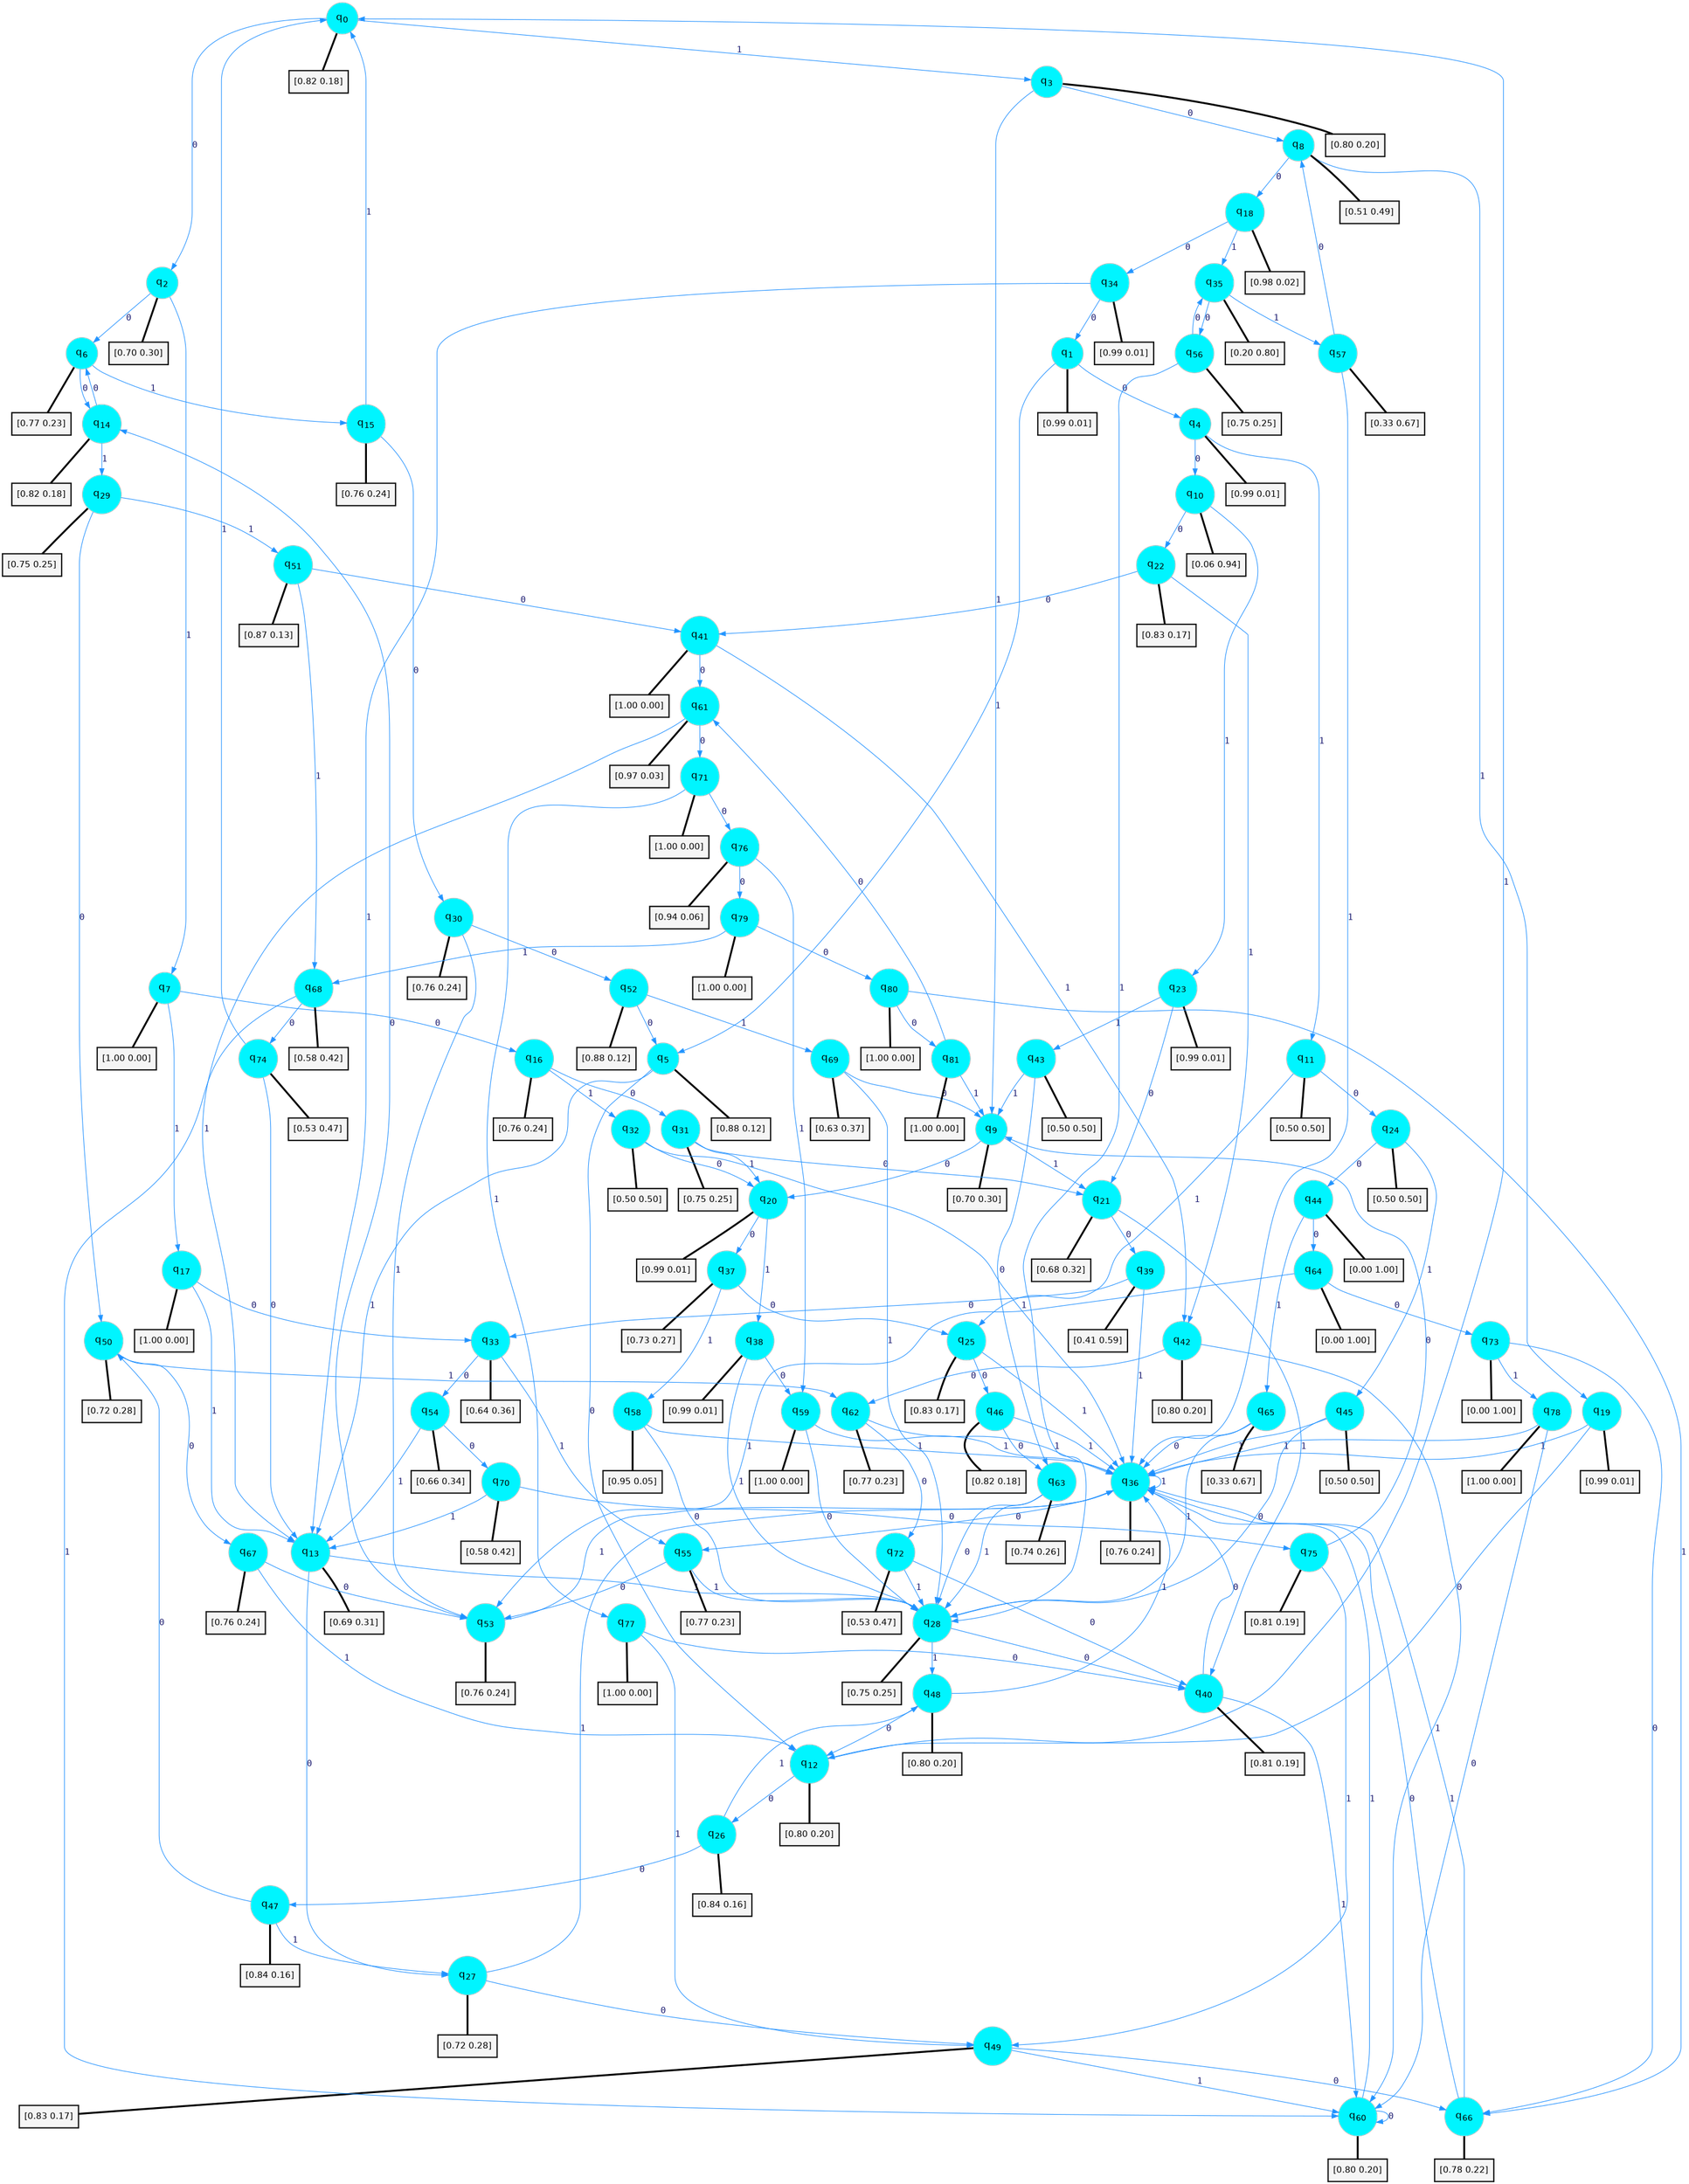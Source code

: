 digraph G {
graph [
bgcolor=transparent, dpi=300, rankdir=TD, size="40,25"];
node [
color=gray, fillcolor=turquoise1, fontcolor=black, fontname=Helvetica, fontsize=16, fontweight=bold, shape=circle, style=filled];
edge [
arrowsize=1, color=dodgerblue1, fontcolor=midnightblue, fontname=courier, fontweight=bold, penwidth=1, style=solid, weight=20];
0[label=<q<SUB>0</SUB>>];
1[label=<q<SUB>1</SUB>>];
2[label=<q<SUB>2</SUB>>];
3[label=<q<SUB>3</SUB>>];
4[label=<q<SUB>4</SUB>>];
5[label=<q<SUB>5</SUB>>];
6[label=<q<SUB>6</SUB>>];
7[label=<q<SUB>7</SUB>>];
8[label=<q<SUB>8</SUB>>];
9[label=<q<SUB>9</SUB>>];
10[label=<q<SUB>10</SUB>>];
11[label=<q<SUB>11</SUB>>];
12[label=<q<SUB>12</SUB>>];
13[label=<q<SUB>13</SUB>>];
14[label=<q<SUB>14</SUB>>];
15[label=<q<SUB>15</SUB>>];
16[label=<q<SUB>16</SUB>>];
17[label=<q<SUB>17</SUB>>];
18[label=<q<SUB>18</SUB>>];
19[label=<q<SUB>19</SUB>>];
20[label=<q<SUB>20</SUB>>];
21[label=<q<SUB>21</SUB>>];
22[label=<q<SUB>22</SUB>>];
23[label=<q<SUB>23</SUB>>];
24[label=<q<SUB>24</SUB>>];
25[label=<q<SUB>25</SUB>>];
26[label=<q<SUB>26</SUB>>];
27[label=<q<SUB>27</SUB>>];
28[label=<q<SUB>28</SUB>>];
29[label=<q<SUB>29</SUB>>];
30[label=<q<SUB>30</SUB>>];
31[label=<q<SUB>31</SUB>>];
32[label=<q<SUB>32</SUB>>];
33[label=<q<SUB>33</SUB>>];
34[label=<q<SUB>34</SUB>>];
35[label=<q<SUB>35</SUB>>];
36[label=<q<SUB>36</SUB>>];
37[label=<q<SUB>37</SUB>>];
38[label=<q<SUB>38</SUB>>];
39[label=<q<SUB>39</SUB>>];
40[label=<q<SUB>40</SUB>>];
41[label=<q<SUB>41</SUB>>];
42[label=<q<SUB>42</SUB>>];
43[label=<q<SUB>43</SUB>>];
44[label=<q<SUB>44</SUB>>];
45[label=<q<SUB>45</SUB>>];
46[label=<q<SUB>46</SUB>>];
47[label=<q<SUB>47</SUB>>];
48[label=<q<SUB>48</SUB>>];
49[label=<q<SUB>49</SUB>>];
50[label=<q<SUB>50</SUB>>];
51[label=<q<SUB>51</SUB>>];
52[label=<q<SUB>52</SUB>>];
53[label=<q<SUB>53</SUB>>];
54[label=<q<SUB>54</SUB>>];
55[label=<q<SUB>55</SUB>>];
56[label=<q<SUB>56</SUB>>];
57[label=<q<SUB>57</SUB>>];
58[label=<q<SUB>58</SUB>>];
59[label=<q<SUB>59</SUB>>];
60[label=<q<SUB>60</SUB>>];
61[label=<q<SUB>61</SUB>>];
62[label=<q<SUB>62</SUB>>];
63[label=<q<SUB>63</SUB>>];
64[label=<q<SUB>64</SUB>>];
65[label=<q<SUB>65</SUB>>];
66[label=<q<SUB>66</SUB>>];
67[label=<q<SUB>67</SUB>>];
68[label=<q<SUB>68</SUB>>];
69[label=<q<SUB>69</SUB>>];
70[label=<q<SUB>70</SUB>>];
71[label=<q<SUB>71</SUB>>];
72[label=<q<SUB>72</SUB>>];
73[label=<q<SUB>73</SUB>>];
74[label=<q<SUB>74</SUB>>];
75[label=<q<SUB>75</SUB>>];
76[label=<q<SUB>76</SUB>>];
77[label=<q<SUB>77</SUB>>];
78[label=<q<SUB>78</SUB>>];
79[label=<q<SUB>79</SUB>>];
80[label=<q<SUB>80</SUB>>];
81[label=<q<SUB>81</SUB>>];
82[label="[0.82 0.18]", shape=box,fontcolor=black, fontname=Helvetica, fontsize=14, penwidth=2, fillcolor=whitesmoke,color=black];
83[label="[0.99 0.01]", shape=box,fontcolor=black, fontname=Helvetica, fontsize=14, penwidth=2, fillcolor=whitesmoke,color=black];
84[label="[0.70 0.30]", shape=box,fontcolor=black, fontname=Helvetica, fontsize=14, penwidth=2, fillcolor=whitesmoke,color=black];
85[label="[0.80 0.20]", shape=box,fontcolor=black, fontname=Helvetica, fontsize=14, penwidth=2, fillcolor=whitesmoke,color=black];
86[label="[0.99 0.01]", shape=box,fontcolor=black, fontname=Helvetica, fontsize=14, penwidth=2, fillcolor=whitesmoke,color=black];
87[label="[0.88 0.12]", shape=box,fontcolor=black, fontname=Helvetica, fontsize=14, penwidth=2, fillcolor=whitesmoke,color=black];
88[label="[0.77 0.23]", shape=box,fontcolor=black, fontname=Helvetica, fontsize=14, penwidth=2, fillcolor=whitesmoke,color=black];
89[label="[1.00 0.00]", shape=box,fontcolor=black, fontname=Helvetica, fontsize=14, penwidth=2, fillcolor=whitesmoke,color=black];
90[label="[0.51 0.49]", shape=box,fontcolor=black, fontname=Helvetica, fontsize=14, penwidth=2, fillcolor=whitesmoke,color=black];
91[label="[0.70 0.30]", shape=box,fontcolor=black, fontname=Helvetica, fontsize=14, penwidth=2, fillcolor=whitesmoke,color=black];
92[label="[0.06 0.94]", shape=box,fontcolor=black, fontname=Helvetica, fontsize=14, penwidth=2, fillcolor=whitesmoke,color=black];
93[label="[0.50 0.50]", shape=box,fontcolor=black, fontname=Helvetica, fontsize=14, penwidth=2, fillcolor=whitesmoke,color=black];
94[label="[0.80 0.20]", shape=box,fontcolor=black, fontname=Helvetica, fontsize=14, penwidth=2, fillcolor=whitesmoke,color=black];
95[label="[0.69 0.31]", shape=box,fontcolor=black, fontname=Helvetica, fontsize=14, penwidth=2, fillcolor=whitesmoke,color=black];
96[label="[0.82 0.18]", shape=box,fontcolor=black, fontname=Helvetica, fontsize=14, penwidth=2, fillcolor=whitesmoke,color=black];
97[label="[0.76 0.24]", shape=box,fontcolor=black, fontname=Helvetica, fontsize=14, penwidth=2, fillcolor=whitesmoke,color=black];
98[label="[0.76 0.24]", shape=box,fontcolor=black, fontname=Helvetica, fontsize=14, penwidth=2, fillcolor=whitesmoke,color=black];
99[label="[1.00 0.00]", shape=box,fontcolor=black, fontname=Helvetica, fontsize=14, penwidth=2, fillcolor=whitesmoke,color=black];
100[label="[0.98 0.02]", shape=box,fontcolor=black, fontname=Helvetica, fontsize=14, penwidth=2, fillcolor=whitesmoke,color=black];
101[label="[0.99 0.01]", shape=box,fontcolor=black, fontname=Helvetica, fontsize=14, penwidth=2, fillcolor=whitesmoke,color=black];
102[label="[0.99 0.01]", shape=box,fontcolor=black, fontname=Helvetica, fontsize=14, penwidth=2, fillcolor=whitesmoke,color=black];
103[label="[0.68 0.32]", shape=box,fontcolor=black, fontname=Helvetica, fontsize=14, penwidth=2, fillcolor=whitesmoke,color=black];
104[label="[0.83 0.17]", shape=box,fontcolor=black, fontname=Helvetica, fontsize=14, penwidth=2, fillcolor=whitesmoke,color=black];
105[label="[0.99 0.01]", shape=box,fontcolor=black, fontname=Helvetica, fontsize=14, penwidth=2, fillcolor=whitesmoke,color=black];
106[label="[0.50 0.50]", shape=box,fontcolor=black, fontname=Helvetica, fontsize=14, penwidth=2, fillcolor=whitesmoke,color=black];
107[label="[0.83 0.17]", shape=box,fontcolor=black, fontname=Helvetica, fontsize=14, penwidth=2, fillcolor=whitesmoke,color=black];
108[label="[0.84 0.16]", shape=box,fontcolor=black, fontname=Helvetica, fontsize=14, penwidth=2, fillcolor=whitesmoke,color=black];
109[label="[0.72 0.28]", shape=box,fontcolor=black, fontname=Helvetica, fontsize=14, penwidth=2, fillcolor=whitesmoke,color=black];
110[label="[0.75 0.25]", shape=box,fontcolor=black, fontname=Helvetica, fontsize=14, penwidth=2, fillcolor=whitesmoke,color=black];
111[label="[0.75 0.25]", shape=box,fontcolor=black, fontname=Helvetica, fontsize=14, penwidth=2, fillcolor=whitesmoke,color=black];
112[label="[0.76 0.24]", shape=box,fontcolor=black, fontname=Helvetica, fontsize=14, penwidth=2, fillcolor=whitesmoke,color=black];
113[label="[0.75 0.25]", shape=box,fontcolor=black, fontname=Helvetica, fontsize=14, penwidth=2, fillcolor=whitesmoke,color=black];
114[label="[0.50 0.50]", shape=box,fontcolor=black, fontname=Helvetica, fontsize=14, penwidth=2, fillcolor=whitesmoke,color=black];
115[label="[0.64 0.36]", shape=box,fontcolor=black, fontname=Helvetica, fontsize=14, penwidth=2, fillcolor=whitesmoke,color=black];
116[label="[0.99 0.01]", shape=box,fontcolor=black, fontname=Helvetica, fontsize=14, penwidth=2, fillcolor=whitesmoke,color=black];
117[label="[0.20 0.80]", shape=box,fontcolor=black, fontname=Helvetica, fontsize=14, penwidth=2, fillcolor=whitesmoke,color=black];
118[label="[0.76 0.24]", shape=box,fontcolor=black, fontname=Helvetica, fontsize=14, penwidth=2, fillcolor=whitesmoke,color=black];
119[label="[0.73 0.27]", shape=box,fontcolor=black, fontname=Helvetica, fontsize=14, penwidth=2, fillcolor=whitesmoke,color=black];
120[label="[0.99 0.01]", shape=box,fontcolor=black, fontname=Helvetica, fontsize=14, penwidth=2, fillcolor=whitesmoke,color=black];
121[label="[0.41 0.59]", shape=box,fontcolor=black, fontname=Helvetica, fontsize=14, penwidth=2, fillcolor=whitesmoke,color=black];
122[label="[0.81 0.19]", shape=box,fontcolor=black, fontname=Helvetica, fontsize=14, penwidth=2, fillcolor=whitesmoke,color=black];
123[label="[1.00 0.00]", shape=box,fontcolor=black, fontname=Helvetica, fontsize=14, penwidth=2, fillcolor=whitesmoke,color=black];
124[label="[0.80 0.20]", shape=box,fontcolor=black, fontname=Helvetica, fontsize=14, penwidth=2, fillcolor=whitesmoke,color=black];
125[label="[0.50 0.50]", shape=box,fontcolor=black, fontname=Helvetica, fontsize=14, penwidth=2, fillcolor=whitesmoke,color=black];
126[label="[0.00 1.00]", shape=box,fontcolor=black, fontname=Helvetica, fontsize=14, penwidth=2, fillcolor=whitesmoke,color=black];
127[label="[0.50 0.50]", shape=box,fontcolor=black, fontname=Helvetica, fontsize=14, penwidth=2, fillcolor=whitesmoke,color=black];
128[label="[0.82 0.18]", shape=box,fontcolor=black, fontname=Helvetica, fontsize=14, penwidth=2, fillcolor=whitesmoke,color=black];
129[label="[0.84 0.16]", shape=box,fontcolor=black, fontname=Helvetica, fontsize=14, penwidth=2, fillcolor=whitesmoke,color=black];
130[label="[0.80 0.20]", shape=box,fontcolor=black, fontname=Helvetica, fontsize=14, penwidth=2, fillcolor=whitesmoke,color=black];
131[label="[0.83 0.17]", shape=box,fontcolor=black, fontname=Helvetica, fontsize=14, penwidth=2, fillcolor=whitesmoke,color=black];
132[label="[0.72 0.28]", shape=box,fontcolor=black, fontname=Helvetica, fontsize=14, penwidth=2, fillcolor=whitesmoke,color=black];
133[label="[0.87 0.13]", shape=box,fontcolor=black, fontname=Helvetica, fontsize=14, penwidth=2, fillcolor=whitesmoke,color=black];
134[label="[0.88 0.12]", shape=box,fontcolor=black, fontname=Helvetica, fontsize=14, penwidth=2, fillcolor=whitesmoke,color=black];
135[label="[0.76 0.24]", shape=box,fontcolor=black, fontname=Helvetica, fontsize=14, penwidth=2, fillcolor=whitesmoke,color=black];
136[label="[0.66 0.34]", shape=box,fontcolor=black, fontname=Helvetica, fontsize=14, penwidth=2, fillcolor=whitesmoke,color=black];
137[label="[0.77 0.23]", shape=box,fontcolor=black, fontname=Helvetica, fontsize=14, penwidth=2, fillcolor=whitesmoke,color=black];
138[label="[0.75 0.25]", shape=box,fontcolor=black, fontname=Helvetica, fontsize=14, penwidth=2, fillcolor=whitesmoke,color=black];
139[label="[0.33 0.67]", shape=box,fontcolor=black, fontname=Helvetica, fontsize=14, penwidth=2, fillcolor=whitesmoke,color=black];
140[label="[0.95 0.05]", shape=box,fontcolor=black, fontname=Helvetica, fontsize=14, penwidth=2, fillcolor=whitesmoke,color=black];
141[label="[1.00 0.00]", shape=box,fontcolor=black, fontname=Helvetica, fontsize=14, penwidth=2, fillcolor=whitesmoke,color=black];
142[label="[0.80 0.20]", shape=box,fontcolor=black, fontname=Helvetica, fontsize=14, penwidth=2, fillcolor=whitesmoke,color=black];
143[label="[0.97 0.03]", shape=box,fontcolor=black, fontname=Helvetica, fontsize=14, penwidth=2, fillcolor=whitesmoke,color=black];
144[label="[0.77 0.23]", shape=box,fontcolor=black, fontname=Helvetica, fontsize=14, penwidth=2, fillcolor=whitesmoke,color=black];
145[label="[0.74 0.26]", shape=box,fontcolor=black, fontname=Helvetica, fontsize=14, penwidth=2, fillcolor=whitesmoke,color=black];
146[label="[0.00 1.00]", shape=box,fontcolor=black, fontname=Helvetica, fontsize=14, penwidth=2, fillcolor=whitesmoke,color=black];
147[label="[0.33 0.67]", shape=box,fontcolor=black, fontname=Helvetica, fontsize=14, penwidth=2, fillcolor=whitesmoke,color=black];
148[label="[0.78 0.22]", shape=box,fontcolor=black, fontname=Helvetica, fontsize=14, penwidth=2, fillcolor=whitesmoke,color=black];
149[label="[0.76 0.24]", shape=box,fontcolor=black, fontname=Helvetica, fontsize=14, penwidth=2, fillcolor=whitesmoke,color=black];
150[label="[0.58 0.42]", shape=box,fontcolor=black, fontname=Helvetica, fontsize=14, penwidth=2, fillcolor=whitesmoke,color=black];
151[label="[0.63 0.37]", shape=box,fontcolor=black, fontname=Helvetica, fontsize=14, penwidth=2, fillcolor=whitesmoke,color=black];
152[label="[0.58 0.42]", shape=box,fontcolor=black, fontname=Helvetica, fontsize=14, penwidth=2, fillcolor=whitesmoke,color=black];
153[label="[1.00 0.00]", shape=box,fontcolor=black, fontname=Helvetica, fontsize=14, penwidth=2, fillcolor=whitesmoke,color=black];
154[label="[0.53 0.47]", shape=box,fontcolor=black, fontname=Helvetica, fontsize=14, penwidth=2, fillcolor=whitesmoke,color=black];
155[label="[0.00 1.00]", shape=box,fontcolor=black, fontname=Helvetica, fontsize=14, penwidth=2, fillcolor=whitesmoke,color=black];
156[label="[0.53 0.47]", shape=box,fontcolor=black, fontname=Helvetica, fontsize=14, penwidth=2, fillcolor=whitesmoke,color=black];
157[label="[0.81 0.19]", shape=box,fontcolor=black, fontname=Helvetica, fontsize=14, penwidth=2, fillcolor=whitesmoke,color=black];
158[label="[0.94 0.06]", shape=box,fontcolor=black, fontname=Helvetica, fontsize=14, penwidth=2, fillcolor=whitesmoke,color=black];
159[label="[1.00 0.00]", shape=box,fontcolor=black, fontname=Helvetica, fontsize=14, penwidth=2, fillcolor=whitesmoke,color=black];
160[label="[1.00 0.00]", shape=box,fontcolor=black, fontname=Helvetica, fontsize=14, penwidth=2, fillcolor=whitesmoke,color=black];
161[label="[1.00 0.00]", shape=box,fontcolor=black, fontname=Helvetica, fontsize=14, penwidth=2, fillcolor=whitesmoke,color=black];
162[label="[1.00 0.00]", shape=box,fontcolor=black, fontname=Helvetica, fontsize=14, penwidth=2, fillcolor=whitesmoke,color=black];
163[label="[1.00 0.00]", shape=box,fontcolor=black, fontname=Helvetica, fontsize=14, penwidth=2, fillcolor=whitesmoke,color=black];
0->2 [label=0];
0->3 [label=1];
0->82 [arrowhead=none, penwidth=3,color=black];
1->4 [label=0];
1->5 [label=1];
1->83 [arrowhead=none, penwidth=3,color=black];
2->6 [label=0];
2->7 [label=1];
2->84 [arrowhead=none, penwidth=3,color=black];
3->8 [label=0];
3->9 [label=1];
3->85 [arrowhead=none, penwidth=3,color=black];
4->10 [label=0];
4->11 [label=1];
4->86 [arrowhead=none, penwidth=3,color=black];
5->12 [label=0];
5->13 [label=1];
5->87 [arrowhead=none, penwidth=3,color=black];
6->14 [label=0];
6->15 [label=1];
6->88 [arrowhead=none, penwidth=3,color=black];
7->16 [label=0];
7->17 [label=1];
7->89 [arrowhead=none, penwidth=3,color=black];
8->18 [label=0];
8->19 [label=1];
8->90 [arrowhead=none, penwidth=3,color=black];
9->20 [label=0];
9->21 [label=1];
9->91 [arrowhead=none, penwidth=3,color=black];
10->22 [label=0];
10->23 [label=1];
10->92 [arrowhead=none, penwidth=3,color=black];
11->24 [label=0];
11->25 [label=1];
11->93 [arrowhead=none, penwidth=3,color=black];
12->26 [label=0];
12->0 [label=1];
12->94 [arrowhead=none, penwidth=3,color=black];
13->27 [label=0];
13->28 [label=1];
13->95 [arrowhead=none, penwidth=3,color=black];
14->6 [label=0];
14->29 [label=1];
14->96 [arrowhead=none, penwidth=3,color=black];
15->30 [label=0];
15->0 [label=1];
15->97 [arrowhead=none, penwidth=3,color=black];
16->31 [label=0];
16->32 [label=1];
16->98 [arrowhead=none, penwidth=3,color=black];
17->33 [label=0];
17->13 [label=1];
17->99 [arrowhead=none, penwidth=3,color=black];
18->34 [label=0];
18->35 [label=1];
18->100 [arrowhead=none, penwidth=3,color=black];
19->12 [label=0];
19->36 [label=1];
19->101 [arrowhead=none, penwidth=3,color=black];
20->37 [label=0];
20->38 [label=1];
20->102 [arrowhead=none, penwidth=3,color=black];
21->39 [label=0];
21->40 [label=1];
21->103 [arrowhead=none, penwidth=3,color=black];
22->41 [label=0];
22->42 [label=1];
22->104 [arrowhead=none, penwidth=3,color=black];
23->21 [label=0];
23->43 [label=1];
23->105 [arrowhead=none, penwidth=3,color=black];
24->44 [label=0];
24->45 [label=1];
24->106 [arrowhead=none, penwidth=3,color=black];
25->46 [label=0];
25->36 [label=1];
25->107 [arrowhead=none, penwidth=3,color=black];
26->47 [label=0];
26->48 [label=1];
26->108 [arrowhead=none, penwidth=3,color=black];
27->49 [label=0];
27->36 [label=1];
27->109 [arrowhead=none, penwidth=3,color=black];
28->40 [label=0];
28->48 [label=1];
28->110 [arrowhead=none, penwidth=3,color=black];
29->50 [label=0];
29->51 [label=1];
29->111 [arrowhead=none, penwidth=3,color=black];
30->52 [label=0];
30->53 [label=1];
30->112 [arrowhead=none, penwidth=3,color=black];
31->21 [label=0];
31->20 [label=1];
31->113 [arrowhead=none, penwidth=3,color=black];
32->20 [label=0];
32->36 [label=1];
32->114 [arrowhead=none, penwidth=3,color=black];
33->54 [label=0];
33->55 [label=1];
33->115 [arrowhead=none, penwidth=3,color=black];
34->1 [label=0];
34->13 [label=1];
34->116 [arrowhead=none, penwidth=3,color=black];
35->56 [label=0];
35->57 [label=1];
35->117 [arrowhead=none, penwidth=3,color=black];
36->55 [label=0];
36->36 [label=1];
36->118 [arrowhead=none, penwidth=3,color=black];
37->25 [label=0];
37->58 [label=1];
37->119 [arrowhead=none, penwidth=3,color=black];
38->59 [label=0];
38->28 [label=1];
38->120 [arrowhead=none, penwidth=3,color=black];
39->33 [label=0];
39->36 [label=1];
39->121 [arrowhead=none, penwidth=3,color=black];
40->36 [label=0];
40->60 [label=1];
40->122 [arrowhead=none, penwidth=3,color=black];
41->61 [label=0];
41->42 [label=1];
41->123 [arrowhead=none, penwidth=3,color=black];
42->62 [label=0];
42->60 [label=1];
42->124 [arrowhead=none, penwidth=3,color=black];
43->63 [label=0];
43->9 [label=1];
43->125 [arrowhead=none, penwidth=3,color=black];
44->64 [label=0];
44->65 [label=1];
44->126 [arrowhead=none, penwidth=3,color=black];
45->28 [label=0];
45->36 [label=1];
45->127 [arrowhead=none, penwidth=3,color=black];
46->63 [label=0];
46->36 [label=1];
46->128 [arrowhead=none, penwidth=3,color=black];
47->50 [label=0];
47->27 [label=1];
47->129 [arrowhead=none, penwidth=3,color=black];
48->12 [label=0];
48->36 [label=1];
48->130 [arrowhead=none, penwidth=3,color=black];
49->66 [label=0];
49->60 [label=1];
49->131 [arrowhead=none, penwidth=3,color=black];
50->67 [label=0];
50->62 [label=1];
50->132 [arrowhead=none, penwidth=3,color=black];
51->41 [label=0];
51->68 [label=1];
51->133 [arrowhead=none, penwidth=3,color=black];
52->5 [label=0];
52->69 [label=1];
52->134 [arrowhead=none, penwidth=3,color=black];
53->14 [label=0];
53->36 [label=1];
53->135 [arrowhead=none, penwidth=3,color=black];
54->70 [label=0];
54->13 [label=1];
54->136 [arrowhead=none, penwidth=3,color=black];
55->53 [label=0];
55->28 [label=1];
55->137 [arrowhead=none, penwidth=3,color=black];
56->35 [label=0];
56->28 [label=1];
56->138 [arrowhead=none, penwidth=3,color=black];
57->8 [label=0];
57->36 [label=1];
57->139 [arrowhead=none, penwidth=3,color=black];
58->28 [label=0];
58->36 [label=1];
58->140 [arrowhead=none, penwidth=3,color=black];
59->28 [label=0];
59->36 [label=1];
59->141 [arrowhead=none, penwidth=3,color=black];
60->60 [label=0];
60->36 [label=1];
60->142 [arrowhead=none, penwidth=3,color=black];
61->71 [label=0];
61->13 [label=1];
61->143 [arrowhead=none, penwidth=3,color=black];
62->72 [label=0];
62->36 [label=1];
62->144 [arrowhead=none, penwidth=3,color=black];
63->28 [label=0];
63->28 [label=1];
63->145 [arrowhead=none, penwidth=3,color=black];
64->73 [label=0];
64->53 [label=1];
64->146 [arrowhead=none, penwidth=3,color=black];
65->36 [label=0];
65->28 [label=1];
65->147 [arrowhead=none, penwidth=3,color=black];
66->36 [label=0];
66->36 [label=1];
66->148 [arrowhead=none, penwidth=3,color=black];
67->53 [label=0];
67->12 [label=1];
67->149 [arrowhead=none, penwidth=3,color=black];
68->74 [label=0];
68->60 [label=1];
68->150 [arrowhead=none, penwidth=3,color=black];
69->9 [label=0];
69->28 [label=1];
69->151 [arrowhead=none, penwidth=3,color=black];
70->75 [label=0];
70->13 [label=1];
70->152 [arrowhead=none, penwidth=3,color=black];
71->76 [label=0];
71->77 [label=1];
71->153 [arrowhead=none, penwidth=3,color=black];
72->40 [label=0];
72->28 [label=1];
72->154 [arrowhead=none, penwidth=3,color=black];
73->66 [label=0];
73->78 [label=1];
73->155 [arrowhead=none, penwidth=3,color=black];
74->13 [label=0];
74->0 [label=1];
74->156 [arrowhead=none, penwidth=3,color=black];
75->9 [label=0];
75->49 [label=1];
75->157 [arrowhead=none, penwidth=3,color=black];
76->79 [label=0];
76->59 [label=1];
76->158 [arrowhead=none, penwidth=3,color=black];
77->40 [label=0];
77->49 [label=1];
77->159 [arrowhead=none, penwidth=3,color=black];
78->60 [label=0];
78->36 [label=1];
78->160 [arrowhead=none, penwidth=3,color=black];
79->80 [label=0];
79->68 [label=1];
79->161 [arrowhead=none, penwidth=3,color=black];
80->81 [label=0];
80->66 [label=1];
80->162 [arrowhead=none, penwidth=3,color=black];
81->61 [label=0];
81->9 [label=1];
81->163 [arrowhead=none, penwidth=3,color=black];
}
